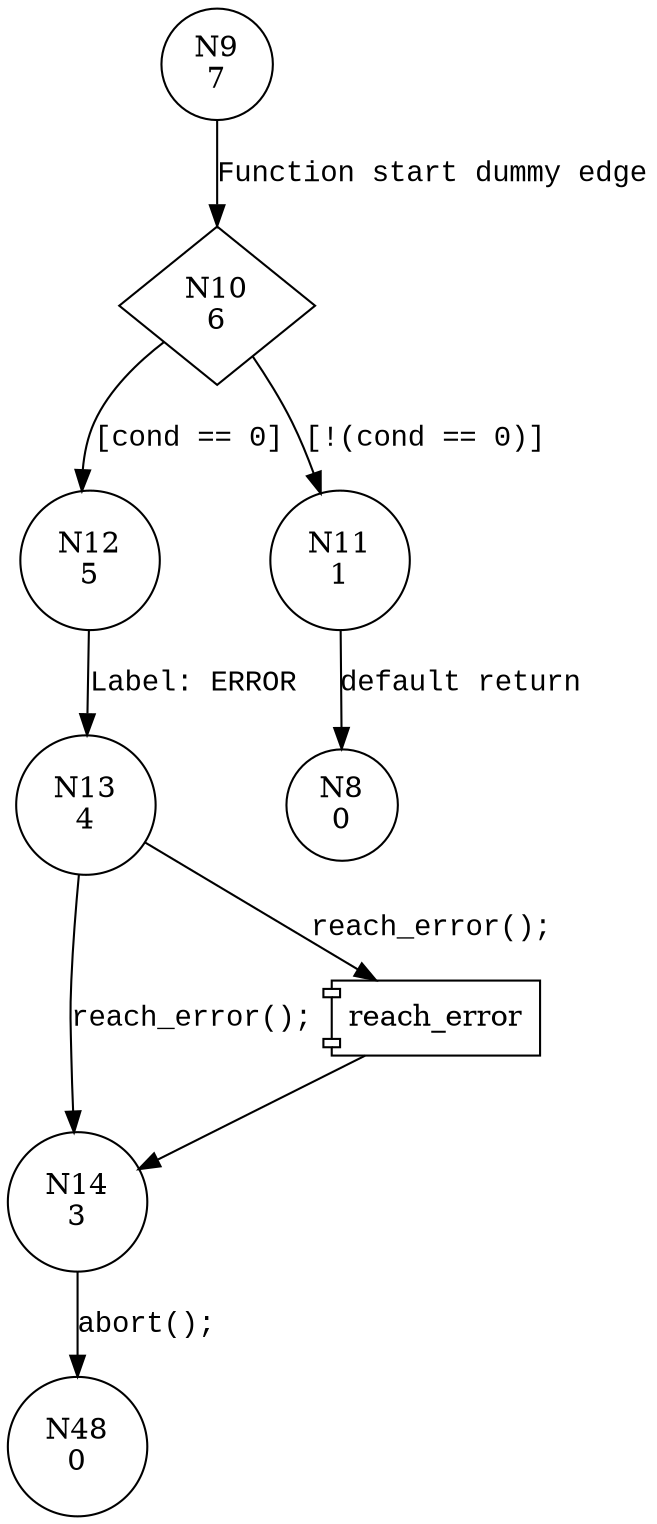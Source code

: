 digraph __VERIFIER_assert {
10 [shape="diamond" label="N10\n6"]
12 [shape="circle" label="N12\n5"]
11 [shape="circle" label="N11\n1"]
13 [shape="circle" label="N13\n4"]
14 [shape="circle" label="N14\n3"]
9 [shape="circle" label="N9\n7"]
8 [shape="circle" label="N8\n0"]
48 [shape="circle" label="N48\n0"]
10 -> 12 [label="[cond == 0]" fontname="Courier New"]
10 -> 11 [label="[!(cond == 0)]" fontname="Courier New"]
12 -> 13 [label="Label: ERROR" fontname="Courier New"]
100002 [shape="component" label="reach_error"]
13 -> 100002 [label="reach_error();" fontname="Courier New"]
100002 -> 14 [label="" fontname="Courier New"]
13 -> 14 [label="reach_error();" fontname="Courier New"]
9 -> 10 [label="Function start dummy edge" fontname="Courier New"]
11 -> 8 [label="default return" fontname="Courier New"]
14 -> 48 [label="abort();" fontname="Courier New"]
}